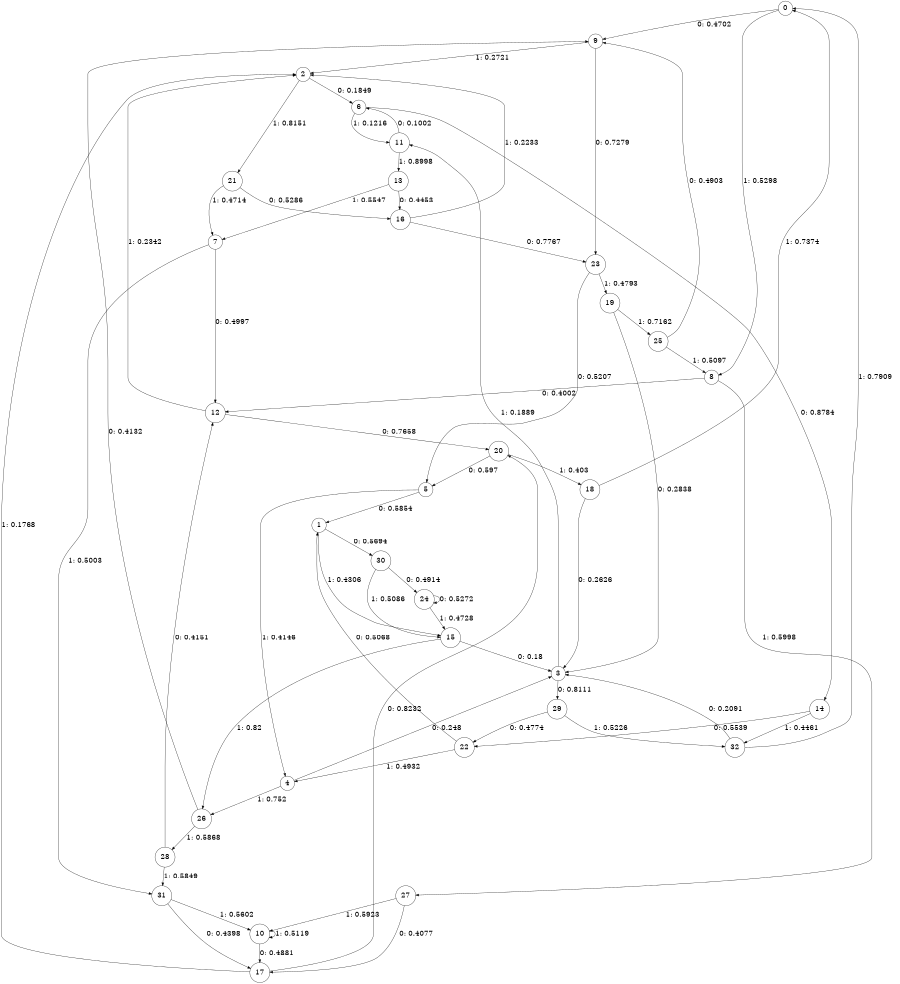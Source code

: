 digraph "ch7concat_phase3_L7" {
size = "6,8.5";
ratio = "fill";
node [shape = circle];
node [fontsize = 24];
edge [fontsize = 24];
0 -> 9 [label = "0: 0.4702   "];
0 -> 8 [label = "1: 0.5298   "];
1 -> 30 [label = "0: 0.5694   "];
1 -> 15 [label = "1: 0.4306   "];
2 -> 6 [label = "0: 0.1849   "];
2 -> 21 [label = "1: 0.8151   "];
3 -> 29 [label = "0: 0.8111   "];
3 -> 11 [label = "1: 0.1889   "];
4 -> 3 [label = "0: 0.248    "];
4 -> 26 [label = "1: 0.752    "];
5 -> 1 [label = "0: 0.5854   "];
5 -> 4 [label = "1: 0.4146   "];
6 -> 14 [label = "0: 0.8784   "];
6 -> 11 [label = "1: 0.1216   "];
7 -> 12 [label = "0: 0.4997   "];
7 -> 31 [label = "1: 0.5003   "];
8 -> 12 [label = "0: 0.4002   "];
8 -> 27 [label = "1: 0.5998   "];
9 -> 23 [label = "0: 0.7279   "];
9 -> 2 [label = "1: 0.2721   "];
10 -> 17 [label = "0: 0.4881   "];
10 -> 10 [label = "1: 0.5119   "];
11 -> 6 [label = "0: 0.1002   "];
11 -> 13 [label = "1: 0.8998   "];
12 -> 20 [label = "0: 0.7658   "];
12 -> 2 [label = "1: 0.2342   "];
13 -> 16 [label = "0: 0.4453   "];
13 -> 7 [label = "1: 0.5547   "];
14 -> 22 [label = "0: 0.5539   "];
14 -> 32 [label = "1: 0.4461   "];
15 -> 3 [label = "0: 0.18     "];
15 -> 26 [label = "1: 0.82     "];
16 -> 23 [label = "0: 0.7767   "];
16 -> 2 [label = "1: 0.2233   "];
17 -> 20 [label = "0: 0.8232   "];
17 -> 2 [label = "1: 0.1768   "];
18 -> 3 [label = "0: 0.2626   "];
18 -> 0 [label = "1: 0.7374   "];
19 -> 3 [label = "0: 0.2838   "];
19 -> 25 [label = "1: 0.7162   "];
20 -> 5 [label = "0: 0.597    "];
20 -> 18 [label = "1: 0.403    "];
21 -> 16 [label = "0: 0.5286   "];
21 -> 7 [label = "1: 0.4714   "];
22 -> 1 [label = "0: 0.5068   "];
22 -> 4 [label = "1: 0.4932   "];
23 -> 5 [label = "0: 0.5207   "];
23 -> 19 [label = "1: 0.4793   "];
24 -> 24 [label = "0: 0.5272   "];
24 -> 15 [label = "1: 0.4728   "];
25 -> 9 [label = "0: 0.4903   "];
25 -> 8 [label = "1: 0.5097   "];
26 -> 9 [label = "0: 0.4132   "];
26 -> 28 [label = "1: 0.5868   "];
27 -> 17 [label = "0: 0.4077   "];
27 -> 10 [label = "1: 0.5923   "];
28 -> 12 [label = "0: 0.4151   "];
28 -> 31 [label = "1: 0.5849   "];
29 -> 22 [label = "0: 0.4774   "];
29 -> 32 [label = "1: 0.5226   "];
30 -> 24 [label = "0: 0.4914   "];
30 -> 15 [label = "1: 0.5086   "];
31 -> 17 [label = "0: 0.4398   "];
31 -> 10 [label = "1: 0.5602   "];
32 -> 3 [label = "0: 0.2091   "];
32 -> 0 [label = "1: 0.7909   "];
}